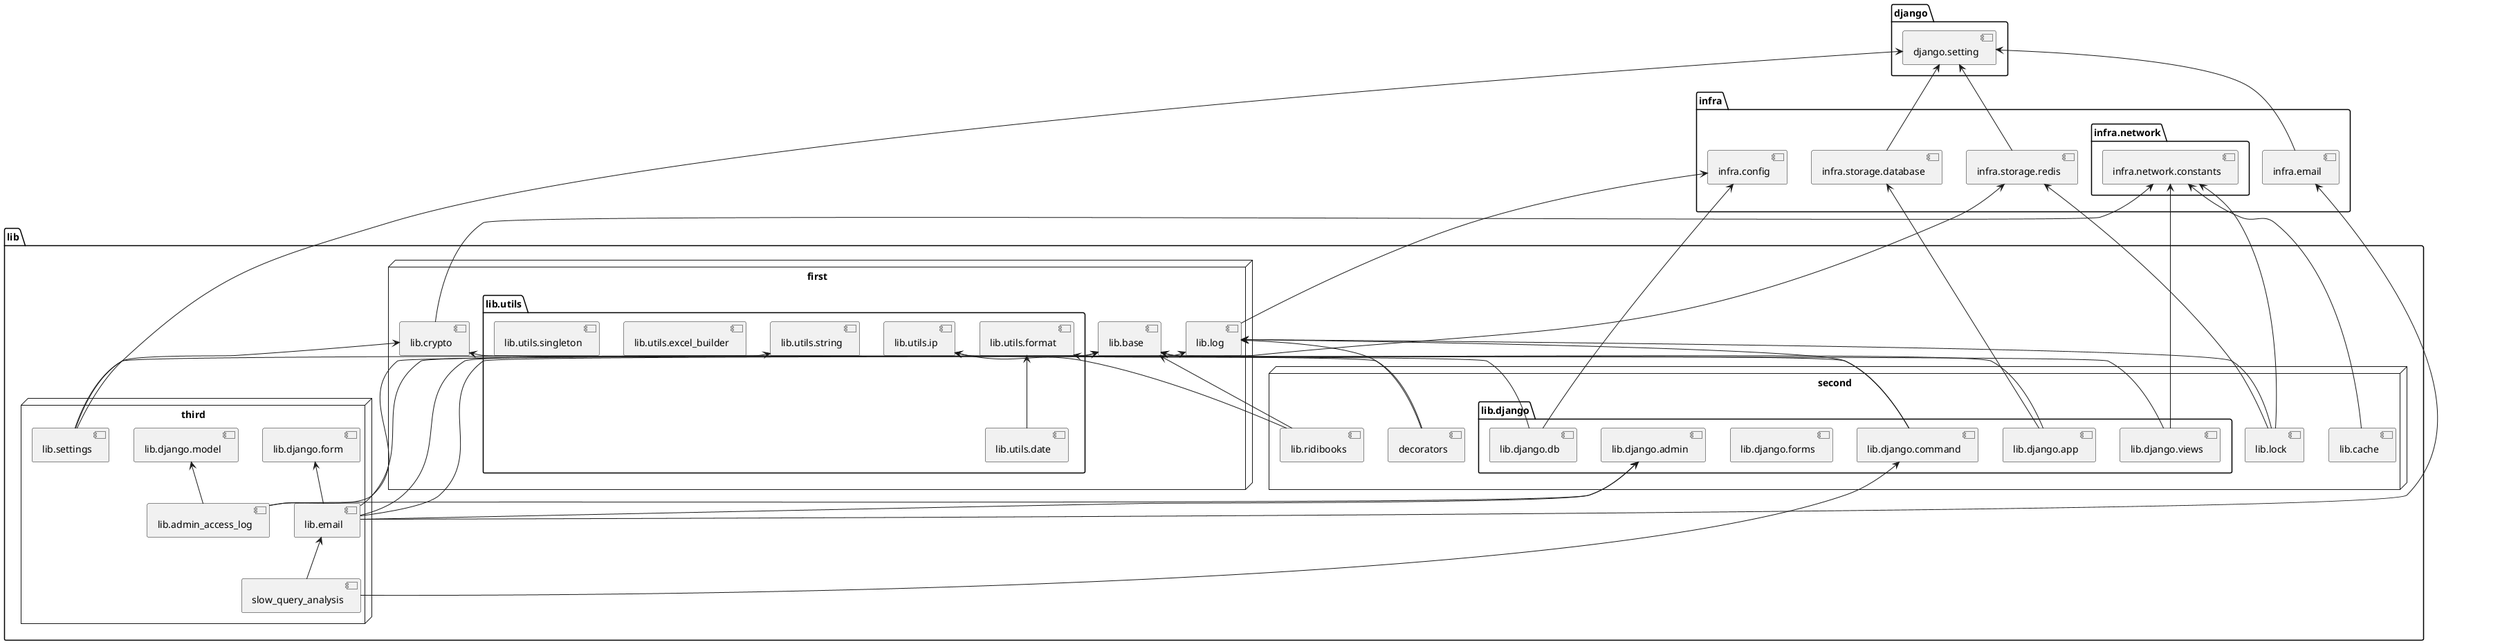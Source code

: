 @startuml

' django 프레임워크
folder django {
    [django.setting]
}

' 서로 참조하지 않는다.
' lib를 참조하지 않는다.
folder infra {
    [infra.email]
    [infra.email] -up-> [django.setting]

    folder infra.network {
        [infra.network.constants]
    }

    [infra.config]

    [infra.storage.database]
    [infra.storage.database] -up-> [django.setting]

    [infra.storage.redis]
    [infra.storage.redis] -up-> [django.setting]
}

' 상위 노드가 하위노드를 참조하지 않는다.
' 동일 노드끼리는 참조하지 않는다.
folder lib {
    node first {
        [lib.base]

        folder lib.utils {
            [lib.utils.excel_builder]
            [lib.utils.format]
            [lib.utils.ip]
            [lib.utils.singleton]
            [lib.utils.string]
            [lib.utils.date] -up-> [lib.utils.format]
        }

        [lib.log]
        [lib.log] -up-> [infra.config]

        [lib.crypto]
        [lib.crypto] -up-> [infra.network.constants]
    }

    node second {
        folder lib.django {
            [lib.django.admin]

            [lib.django.db]
            [lib.django.db] -up-> [infra.config]
            [lib.django.db] -up-> [lib.crypto]

            [lib.django.forms]

            [lib.django.views]
            [lib.django.views] -up-> [infra.network.constants]
            [lib.django.views] -up-> [lib.base]

            [lib.django.command]
            [lib.django.command] -up-> [lib.log]
            [lib.django.command] -up-> [lib.utils.format]

            [lib.django.app]
            [lib.django.app] -up-> [infra.storage.database]
            [lib.django.app] -up-> [lib.base]
        }

        [lib.lock]
        [lib.lock] -up-> [infra.storage.redis]
        [lib.lock] -up-> [infra.network.constants]
        [lib.lock] -up-> [lib.log]

        [lib.cache]
        [lib.cache] -up-> [infra.network.constants]

        [lib.ridibooks]
        [lib.ridibooks] -up-> [lib.base]
        [lib.ridibooks] --> [lib.utils.ip]

        [decorators]
        [decorators] -up-> [lib.log]
        [decorators] -up-> [lib.utils.ip]
    }

    node third {
        [lib.settings]
        [lib.settings] -up-> [django.setting]
        [lib.settings] -up-> [infra.storage.redis]
        [lib.settings] -up-> [lib.crypto]

        [lib.email]
        [lib.email] -up-> [infra.email]
        [lib.email] -up-> [lib.base]
        [lib.email] -up-> [lib.log]
        [lib.email] -up-> [lib.utils.string]
        [lib.email] -up-> [lib.django.form]
        [lib.email] -up-> [lib.django.admin]

        [slow_query_analysis]
        [slow_query_analysis] -up-> [lib.django.command]
        [slow_query_analysis] -up-> [lib.email]

        [lib.admin_access_log]
        [lib.admin_access_log] -up-> [lib.base]
        [lib.admin_access_log] -up-> [lib.django.admin]
        [lib.admin_access_log] -up-> [lib.django.model]
    }
}

@enduml
